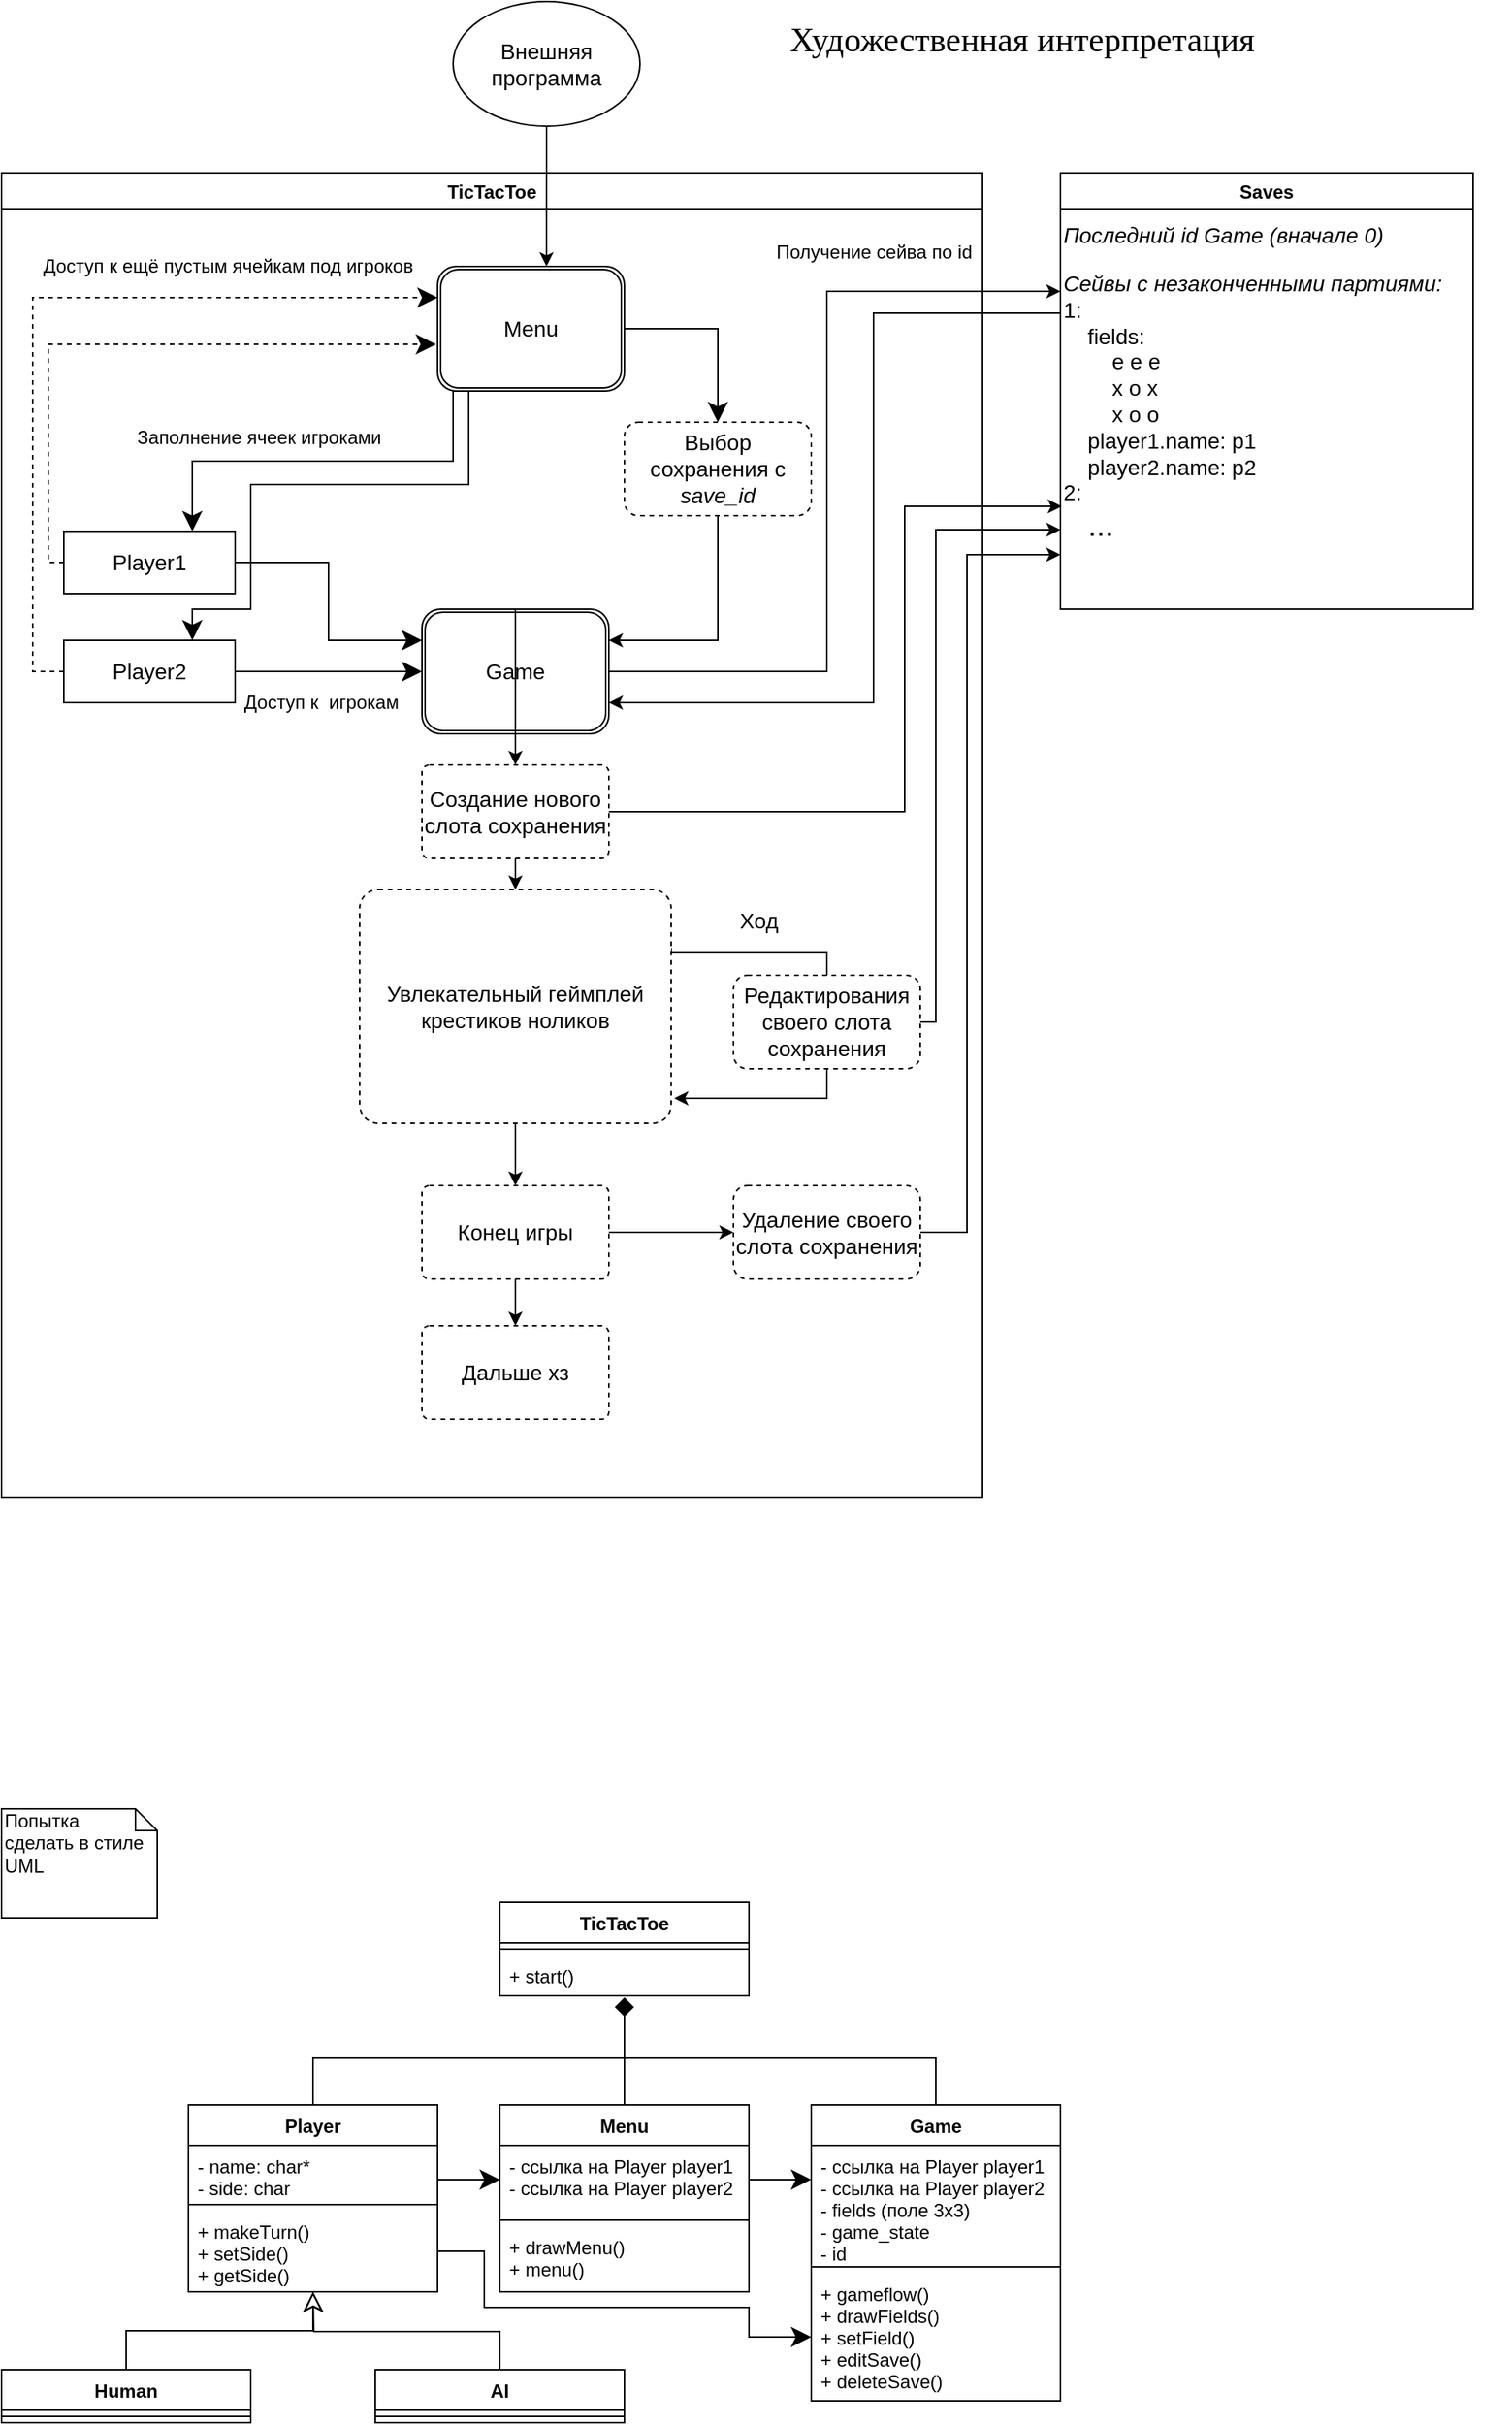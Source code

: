 <mxfile version="12.8.0" type="device"><diagram id="C5RBs43oDa-KdzZeNtuy" name="Page-1"><mxGraphModel dx="1422" dy="745" grid="1" gridSize="10" guides="1" tooltips="1" connect="1" arrows="1" fold="1" page="1" pageScale="1" pageWidth="827" pageHeight="1169" math="0" shadow="0"><root><mxCell id="WIyWlLk6GJQsqaUBKTNV-0"/><mxCell id="WIyWlLk6GJQsqaUBKTNV-1" parent="WIyWlLk6GJQsqaUBKTNV-0"/><mxCell id="sKGItAcs6cg9gFSxV_Cc-0" value="TicTacToe" style="swimlane;fontStyle=1;align=center;verticalAlign=top;childLayout=stackLayout;horizontal=1;startSize=26;horizontalStack=0;resizeParent=1;resizeParentMax=0;resizeLast=0;collapsible=1;marginBottom=0;" parent="WIyWlLk6GJQsqaUBKTNV-1" vertex="1"><mxGeometry x="360" y="1250" width="160" height="60" as="geometry"/></mxCell><mxCell id="sKGItAcs6cg9gFSxV_Cc-2" value="" style="line;strokeWidth=1;fillColor=none;align=left;verticalAlign=middle;spacingTop=-1;spacingLeft=3;spacingRight=3;rotatable=0;labelPosition=right;points=[];portConstraint=eastwest;" parent="sKGItAcs6cg9gFSxV_Cc-0" vertex="1"><mxGeometry y="26" width="160" height="8" as="geometry"/></mxCell><mxCell id="sKGItAcs6cg9gFSxV_Cc-3" value="+ start()" style="text;strokeColor=none;fillColor=none;align=left;verticalAlign=top;spacingLeft=4;spacingRight=4;overflow=hidden;rotatable=0;points=[[0,0.5],[1,0.5]];portConstraint=eastwest;" parent="sKGItAcs6cg9gFSxV_Cc-0" vertex="1"><mxGeometry y="34" width="160" height="26" as="geometry"/></mxCell><mxCell id="sKGItAcs6cg9gFSxV_Cc-32" style="edgeStyle=orthogonalEdgeStyle;rounded=0;orthogonalLoop=1;jettySize=auto;html=1;exitX=0.5;exitY=0;exitDx=0;exitDy=0;startArrow=none;startFill=0;endArrow=diamond;endFill=1;endSize=10;strokeWidth=1;entryX=0.5;entryY=1.038;entryDx=0;entryDy=0;entryPerimeter=0;" parent="WIyWlLk6GJQsqaUBKTNV-1" source="sKGItAcs6cg9gFSxV_Cc-4" target="sKGItAcs6cg9gFSxV_Cc-3" edge="1"><mxGeometry relative="1" as="geometry"><mxPoint x="390" y="1324" as="targetPoint"/><Array as="points"><mxPoint x="240" y="1350"/><mxPoint x="440" y="1350"/></Array></mxGeometry></mxCell><mxCell id="sKGItAcs6cg9gFSxV_Cc-4" value="Player" style="swimlane;fontStyle=1;align=center;verticalAlign=top;childLayout=stackLayout;horizontal=1;startSize=26;horizontalStack=0;resizeParent=1;resizeParentMax=0;resizeLast=0;collapsible=1;marginBottom=0;" parent="WIyWlLk6GJQsqaUBKTNV-1" vertex="1"><mxGeometry x="160" y="1380" width="160" height="120" as="geometry"/></mxCell><mxCell id="sKGItAcs6cg9gFSxV_Cc-5" value="- name: char*&#10;- side: char" style="text;strokeColor=none;fillColor=none;align=left;verticalAlign=top;spacingLeft=4;spacingRight=4;overflow=hidden;rotatable=0;points=[[0,0.5],[1,0.5]];portConstraint=eastwest;" parent="sKGItAcs6cg9gFSxV_Cc-4" vertex="1"><mxGeometry y="26" width="160" height="34" as="geometry"/></mxCell><mxCell id="sKGItAcs6cg9gFSxV_Cc-6" value="" style="line;strokeWidth=1;fillColor=none;align=left;verticalAlign=middle;spacingTop=-1;spacingLeft=3;spacingRight=3;rotatable=0;labelPosition=right;points=[];portConstraint=eastwest;" parent="sKGItAcs6cg9gFSxV_Cc-4" vertex="1"><mxGeometry y="60" width="160" height="8" as="geometry"/></mxCell><mxCell id="sKGItAcs6cg9gFSxV_Cc-7" value="+ makeTurn()&#10;+ setSide()&#10;+ getSide()" style="text;strokeColor=none;fillColor=none;align=left;verticalAlign=top;spacingLeft=4;spacingRight=4;overflow=hidden;rotatable=0;points=[[0,0.5],[1,0.5]];portConstraint=eastwest;" parent="sKGItAcs6cg9gFSxV_Cc-4" vertex="1"><mxGeometry y="68" width="160" height="52" as="geometry"/></mxCell><mxCell id="sKGItAcs6cg9gFSxV_Cc-30" style="edgeStyle=orthogonalEdgeStyle;rounded=0;orthogonalLoop=1;jettySize=auto;html=1;exitX=0.5;exitY=0;exitDx=0;exitDy=0;entryX=0.5;entryY=1;entryDx=0;entryDy=0;entryPerimeter=0;startArrow=none;startFill=0;endArrow=classic;endFill=0;strokeWidth=1;endSize=10;" parent="WIyWlLk6GJQsqaUBKTNV-1" source="sKGItAcs6cg9gFSxV_Cc-12" target="sKGItAcs6cg9gFSxV_Cc-7" edge="1"><mxGeometry relative="1" as="geometry"/></mxCell><mxCell id="sKGItAcs6cg9gFSxV_Cc-12" value="Human" style="swimlane;fontStyle=1;align=center;verticalAlign=top;childLayout=stackLayout;horizontal=1;startSize=26;horizontalStack=0;resizeParent=1;resizeParentMax=0;resizeLast=0;collapsible=1;marginBottom=0;" parent="WIyWlLk6GJQsqaUBKTNV-1" vertex="1"><mxGeometry x="40" y="1550" width="160" height="34" as="geometry"/></mxCell><mxCell id="sKGItAcs6cg9gFSxV_Cc-14" value="" style="line;strokeWidth=1;fillColor=none;align=left;verticalAlign=middle;spacingTop=-1;spacingLeft=3;spacingRight=3;rotatable=0;labelPosition=right;points=[];portConstraint=eastwest;" parent="sKGItAcs6cg9gFSxV_Cc-12" vertex="1"><mxGeometry y="26" width="160" height="8" as="geometry"/></mxCell><mxCell id="sKGItAcs6cg9gFSxV_Cc-31" style="edgeStyle=orthogonalEdgeStyle;rounded=0;orthogonalLoop=1;jettySize=auto;html=1;exitX=0.5;exitY=0;exitDx=0;exitDy=0;startArrow=none;startFill=0;endArrow=classic;endFill=0;endSize=10;strokeWidth=1;" parent="WIyWlLk6GJQsqaUBKTNV-1" source="sKGItAcs6cg9gFSxV_Cc-16" edge="1"><mxGeometry relative="1" as="geometry"><mxPoint x="240" y="1500" as="targetPoint"/></mxGeometry></mxCell><mxCell id="sKGItAcs6cg9gFSxV_Cc-16" value="AI" style="swimlane;fontStyle=1;align=center;verticalAlign=top;childLayout=stackLayout;horizontal=1;startSize=26;horizontalStack=0;resizeParent=1;resizeParentMax=0;resizeLast=0;collapsible=1;marginBottom=0;" parent="WIyWlLk6GJQsqaUBKTNV-1" vertex="1"><mxGeometry x="280" y="1550" width="160" height="34" as="geometry"/></mxCell><mxCell id="sKGItAcs6cg9gFSxV_Cc-18" value="" style="line;strokeWidth=1;fillColor=none;align=left;verticalAlign=middle;spacingTop=-1;spacingLeft=3;spacingRight=3;rotatable=0;labelPosition=right;points=[];portConstraint=eastwest;" parent="sKGItAcs6cg9gFSxV_Cc-16" vertex="1"><mxGeometry y="26" width="160" height="8" as="geometry"/></mxCell><mxCell id="sKGItAcs6cg9gFSxV_Cc-35" style="edgeStyle=orthogonalEdgeStyle;rounded=0;orthogonalLoop=1;jettySize=auto;html=1;exitX=0.5;exitY=0;exitDx=0;exitDy=0;startArrow=none;startFill=0;endArrow=none;endFill=0;endSize=10;strokeWidth=1;" parent="WIyWlLk6GJQsqaUBKTNV-1" source="sKGItAcs6cg9gFSxV_Cc-22" edge="1"><mxGeometry relative="1" as="geometry"><mxPoint x="440" y="1350" as="targetPoint"/></mxGeometry></mxCell><mxCell id="sKGItAcs6cg9gFSxV_Cc-22" value="Menu" style="swimlane;fontStyle=1;align=center;verticalAlign=top;childLayout=stackLayout;horizontal=1;startSize=26;horizontalStack=0;resizeParent=1;resizeParentMax=0;resizeLast=0;collapsible=1;marginBottom=0;" parent="WIyWlLk6GJQsqaUBKTNV-1" vertex="1"><mxGeometry x="360" y="1380" width="160" height="120" as="geometry"/></mxCell><mxCell id="sKGItAcs6cg9gFSxV_Cc-23" value="- ссылка на Player player1&#10;- ссылка на Player player2" style="text;strokeColor=none;fillColor=none;align=left;verticalAlign=top;spacingLeft=4;spacingRight=4;overflow=hidden;rotatable=0;points=[[0,0.5],[1,0.5]];portConstraint=eastwest;" parent="sKGItAcs6cg9gFSxV_Cc-22" vertex="1"><mxGeometry y="26" width="160" height="44" as="geometry"/></mxCell><mxCell id="sKGItAcs6cg9gFSxV_Cc-24" value="" style="line;strokeWidth=1;fillColor=none;align=left;verticalAlign=middle;spacingTop=-1;spacingLeft=3;spacingRight=3;rotatable=0;labelPosition=right;points=[];portConstraint=eastwest;" parent="sKGItAcs6cg9gFSxV_Cc-22" vertex="1"><mxGeometry y="70" width="160" height="8" as="geometry"/></mxCell><mxCell id="sKGItAcs6cg9gFSxV_Cc-25" value="+ drawMenu()&#10;+ menu()" style="text;strokeColor=none;fillColor=none;align=left;verticalAlign=top;spacingLeft=4;spacingRight=4;overflow=hidden;rotatable=0;points=[[0,0.5],[1,0.5]];portConstraint=eastwest;" parent="sKGItAcs6cg9gFSxV_Cc-22" vertex="1"><mxGeometry y="78" width="160" height="42" as="geometry"/></mxCell><mxCell id="sKGItAcs6cg9gFSxV_Cc-36" style="edgeStyle=orthogonalEdgeStyle;rounded=0;orthogonalLoop=1;jettySize=auto;html=1;exitX=0.5;exitY=0;exitDx=0;exitDy=0;startArrow=none;startFill=0;endArrow=none;endFill=0;endSize=10;strokeWidth=1;" parent="WIyWlLk6GJQsqaUBKTNV-1" source="sKGItAcs6cg9gFSxV_Cc-26" edge="1"><mxGeometry relative="1" as="geometry"><mxPoint x="440" y="1350" as="targetPoint"/><Array as="points"><mxPoint x="640" y="1350"/></Array></mxGeometry></mxCell><mxCell id="sKGItAcs6cg9gFSxV_Cc-26" value="Game" style="swimlane;fontStyle=1;align=center;verticalAlign=top;childLayout=stackLayout;horizontal=1;startSize=26;horizontalStack=0;resizeParent=1;resizeParentMax=0;resizeLast=0;collapsible=1;marginBottom=0;" parent="WIyWlLk6GJQsqaUBKTNV-1" vertex="1"><mxGeometry x="560" y="1380" width="160" height="190" as="geometry"/></mxCell><mxCell id="sKGItAcs6cg9gFSxV_Cc-27" value="- ссылка на Player player1&#10;- ссылка на Player player2&#10;- fields (поле 3x3)&#10;- game_state&#10;- id" style="text;strokeColor=none;fillColor=none;align=left;verticalAlign=top;spacingLeft=4;spacingRight=4;overflow=hidden;rotatable=0;points=[[0,0.5],[1,0.5]];portConstraint=eastwest;" parent="sKGItAcs6cg9gFSxV_Cc-26" vertex="1"><mxGeometry y="26" width="160" height="74" as="geometry"/></mxCell><mxCell id="sKGItAcs6cg9gFSxV_Cc-28" value="" style="line;strokeWidth=1;fillColor=none;align=left;verticalAlign=middle;spacingTop=-1;spacingLeft=3;spacingRight=3;rotatable=0;labelPosition=right;points=[];portConstraint=eastwest;" parent="sKGItAcs6cg9gFSxV_Cc-26" vertex="1"><mxGeometry y="100" width="160" height="8" as="geometry"/></mxCell><mxCell id="sKGItAcs6cg9gFSxV_Cc-29" value="+ gameflow()&#10;+ drawFields()&#10;+ setField()&#10;+ editSave()&#10;+ deleteSave()&#10;" style="text;strokeColor=none;fillColor=none;align=left;verticalAlign=top;spacingLeft=4;spacingRight=4;overflow=hidden;rotatable=0;points=[[0,0.5],[1,0.5]];portConstraint=eastwest;" parent="sKGItAcs6cg9gFSxV_Cc-26" vertex="1"><mxGeometry y="108" width="160" height="82" as="geometry"/></mxCell><mxCell id="sKGItAcs6cg9gFSxV_Cc-38" style="edgeStyle=orthogonalEdgeStyle;rounded=0;orthogonalLoop=1;jettySize=auto;html=1;exitX=1;exitY=0.5;exitDx=0;exitDy=0;entryX=0;entryY=0.5;entryDx=0;entryDy=0;startArrow=none;startFill=0;endArrow=classic;endFill=1;endSize=10;strokeWidth=1;" parent="WIyWlLk6GJQsqaUBKTNV-1" source="sKGItAcs6cg9gFSxV_Cc-5" target="sKGItAcs6cg9gFSxV_Cc-23" edge="1"><mxGeometry relative="1" as="geometry"><Array as="points"><mxPoint x="320" y="1428"/></Array></mxGeometry></mxCell><mxCell id="sKGItAcs6cg9gFSxV_Cc-39" style="edgeStyle=orthogonalEdgeStyle;rounded=0;orthogonalLoop=1;jettySize=auto;html=1;exitX=1;exitY=0.5;exitDx=0;exitDy=0;entryX=0;entryY=0.297;entryDx=0;entryDy=0;entryPerimeter=0;startArrow=none;startFill=0;endArrow=classic;endFill=1;endSize=10;strokeWidth=1;" parent="WIyWlLk6GJQsqaUBKTNV-1" source="sKGItAcs6cg9gFSxV_Cc-23" target="sKGItAcs6cg9gFSxV_Cc-27" edge="1"><mxGeometry relative="1" as="geometry"/></mxCell><mxCell id="sKGItAcs6cg9gFSxV_Cc-40" style="edgeStyle=orthogonalEdgeStyle;rounded=0;orthogonalLoop=1;jettySize=auto;html=1;exitX=1;exitY=0.5;exitDx=0;exitDy=0;entryX=0;entryY=0.5;entryDx=0;entryDy=0;startArrow=none;startFill=0;endArrow=classic;endFill=1;endSize=10;strokeWidth=1;" parent="WIyWlLk6GJQsqaUBKTNV-1" source="sKGItAcs6cg9gFSxV_Cc-7" target="sKGItAcs6cg9gFSxV_Cc-29" edge="1"><mxGeometry relative="1" as="geometry"><Array as="points"><mxPoint x="350" y="1474"/><mxPoint x="350" y="1510"/><mxPoint x="520" y="1510"/><mxPoint x="520" y="1529"/></Array></mxGeometry></mxCell><mxCell id="sKGItAcs6cg9gFSxV_Cc-47" value="Попытка &lt;br&gt;сделать в стиле&lt;br&gt;UML" style="shape=note;whiteSpace=wrap;html=1;size=14;verticalAlign=top;align=left;spacingTop=-6;" parent="WIyWlLk6GJQsqaUBKTNV-1" vertex="1"><mxGeometry x="40" y="1190" width="100" height="70" as="geometry"/></mxCell><mxCell id="sKGItAcs6cg9gFSxV_Cc-48" value="TicTacToe" style="swimlane;swimlaneLine=1;" parent="WIyWlLk6GJQsqaUBKTNV-1" vertex="1"><mxGeometry x="40" y="140" width="630" height="850" as="geometry"/></mxCell><mxCell id="sKGItAcs6cg9gFSxV_Cc-66" style="edgeStyle=orthogonalEdgeStyle;rounded=0;orthogonalLoop=1;jettySize=auto;html=1;exitX=0;exitY=0.5;exitDx=0;exitDy=0;entryX=-0.008;entryY=0.625;entryDx=0;entryDy=0;entryPerimeter=0;dashed=1;startArrow=none;startFill=0;endArrow=classic;endFill=1;endSize=10;strokeWidth=1;fontSize=14;" parent="sKGItAcs6cg9gFSxV_Cc-48" source="sKGItAcs6cg9gFSxV_Cc-49" target="sKGItAcs6cg9gFSxV_Cc-52" edge="1"><mxGeometry relative="1" as="geometry"><Array as="points"><mxPoint x="30" y="250"/><mxPoint x="30" y="110"/></Array></mxGeometry></mxCell><mxCell id="sKGItAcs6cg9gFSxV_Cc-75" style="edgeStyle=orthogonalEdgeStyle;rounded=0;orthogonalLoop=1;jettySize=auto;html=1;exitX=1;exitY=0.5;exitDx=0;exitDy=0;entryX=0;entryY=0.25;entryDx=0;entryDy=0;startArrow=none;startFill=0;endArrow=classic;endFill=1;endSize=10;strokeWidth=1;fontSize=14;" parent="sKGItAcs6cg9gFSxV_Cc-48" source="sKGItAcs6cg9gFSxV_Cc-49" target="sKGItAcs6cg9gFSxV_Cc-62" edge="1"><mxGeometry relative="1" as="geometry"/></mxCell><mxCell id="sKGItAcs6cg9gFSxV_Cc-49" value="&lt;font style=&quot;font-size: 14px&quot;&gt;Player1&lt;/font&gt;" style="rounded=0;whiteSpace=wrap;html=1;" parent="sKGItAcs6cg9gFSxV_Cc-48" vertex="1"><mxGeometry x="40" y="230" width="110" height="40" as="geometry"/></mxCell><mxCell id="sKGItAcs6cg9gFSxV_Cc-67" style="edgeStyle=orthogonalEdgeStyle;rounded=0;orthogonalLoop=1;jettySize=auto;html=1;exitX=0;exitY=0.5;exitDx=0;exitDy=0;entryX=0;entryY=0.25;entryDx=0;entryDy=0;dashed=1;startArrow=none;startFill=0;endArrow=classic;endFill=1;endSize=10;strokeWidth=1;fontSize=14;" parent="sKGItAcs6cg9gFSxV_Cc-48" source="sKGItAcs6cg9gFSxV_Cc-50" target="sKGItAcs6cg9gFSxV_Cc-52" edge="1"><mxGeometry relative="1" as="geometry"/></mxCell><mxCell id="sKGItAcs6cg9gFSxV_Cc-76" style="edgeStyle=orthogonalEdgeStyle;rounded=0;orthogonalLoop=1;jettySize=auto;html=1;exitX=1;exitY=0.5;exitDx=0;exitDy=0;entryX=0;entryY=0.5;entryDx=0;entryDy=0;startArrow=none;startFill=0;endArrow=classic;endFill=1;endSize=10;strokeWidth=1;fontSize=14;" parent="sKGItAcs6cg9gFSxV_Cc-48" source="sKGItAcs6cg9gFSxV_Cc-50" target="sKGItAcs6cg9gFSxV_Cc-62" edge="1"><mxGeometry relative="1" as="geometry"/></mxCell><mxCell id="sKGItAcs6cg9gFSxV_Cc-50" value="&lt;font style=&quot;font-size: 14px&quot;&gt;Player2&lt;/font&gt;" style="rounded=0;whiteSpace=wrap;html=1;" parent="sKGItAcs6cg9gFSxV_Cc-48" vertex="1"><mxGeometry x="40" y="300" width="110" height="40" as="geometry"/></mxCell><mxCell id="sKGItAcs6cg9gFSxV_Cc-68" style="edgeStyle=orthogonalEdgeStyle;rounded=0;orthogonalLoop=1;jettySize=auto;html=1;exitX=0.25;exitY=1;exitDx=0;exitDy=0;entryX=0.75;entryY=0;entryDx=0;entryDy=0;startArrow=none;startFill=0;endArrow=classic;endFill=1;endSize=10;strokeWidth=1;fontSize=14;" parent="sKGItAcs6cg9gFSxV_Cc-48" source="sKGItAcs6cg9gFSxV_Cc-52" target="sKGItAcs6cg9gFSxV_Cc-49" edge="1"><mxGeometry relative="1" as="geometry"><Array as="points"><mxPoint x="290" y="140"/><mxPoint x="290" y="185"/><mxPoint x="123" y="185"/></Array></mxGeometry></mxCell><mxCell id="sKGItAcs6cg9gFSxV_Cc-70" style="edgeStyle=orthogonalEdgeStyle;rounded=0;orthogonalLoop=1;jettySize=auto;html=1;exitX=0.25;exitY=1;exitDx=0;exitDy=0;entryX=0.75;entryY=0;entryDx=0;entryDy=0;startArrow=none;startFill=0;endArrow=classic;endFill=1;endSize=10;strokeWidth=1;fontSize=14;" parent="sKGItAcs6cg9gFSxV_Cc-48" source="sKGItAcs6cg9gFSxV_Cc-52" target="sKGItAcs6cg9gFSxV_Cc-50" edge="1"><mxGeometry relative="1" as="geometry"><Array as="points"><mxPoint x="300" y="140"/><mxPoint x="300" y="200"/><mxPoint x="160" y="200"/><mxPoint x="160" y="280"/><mxPoint x="123" y="280"/></Array></mxGeometry></mxCell><mxCell id="sKGItAcs6cg9gFSxV_Cc-78" style="edgeStyle=orthogonalEdgeStyle;rounded=0;orthogonalLoop=1;jettySize=auto;html=1;exitX=1;exitY=0.5;exitDx=0;exitDy=0;entryX=0.5;entryY=0;entryDx=0;entryDy=0;startArrow=none;startFill=0;endArrow=classic;endFill=1;endSize=10;strokeWidth=1;fontSize=14;" parent="sKGItAcs6cg9gFSxV_Cc-48" source="sKGItAcs6cg9gFSxV_Cc-52" target="sKGItAcs6cg9gFSxV_Cc-64" edge="1"><mxGeometry relative="1" as="geometry"/></mxCell><mxCell id="sKGItAcs6cg9gFSxV_Cc-52" value="&lt;font style=&quot;font-size: 14px&quot;&gt;Menu&lt;/font&gt;" style="shape=ext;double=1;rounded=1;whiteSpace=wrap;html=1;" parent="sKGItAcs6cg9gFSxV_Cc-48" vertex="1"><mxGeometry x="280" y="60" width="120" height="80" as="geometry"/></mxCell><mxCell id="sKGItAcs6cg9gFSxV_Cc-55" value="Доступ к ещё пустым ячейкам под игроков" style="text;html=1;align=center;verticalAlign=middle;resizable=0;points=[];autosize=1;" parent="sKGItAcs6cg9gFSxV_Cc-48" vertex="1"><mxGeometry x="20" y="50" width="250" height="20" as="geometry"/></mxCell><mxCell id="sKGItAcs6cg9gFSxV_Cc-88" style="edgeStyle=orthogonalEdgeStyle;rounded=0;orthogonalLoop=1;jettySize=auto;html=1;exitX=0.5;exitY=1;exitDx=0;exitDy=0;entryX=0.5;entryY=0;entryDx=0;entryDy=0;startArrow=none;startFill=0;endArrow=classic;endFill=1;strokeWidth=1;fontSize=14;" parent="sKGItAcs6cg9gFSxV_Cc-48" source="sKGItAcs6cg9gFSxV_Cc-62" target="sKGItAcs6cg9gFSxV_Cc-87" edge="1"><mxGeometry relative="1" as="geometry"/></mxCell><mxCell id="sKGItAcs6cg9gFSxV_Cc-62" value="Game" style="shape=ext;double=1;rounded=1;whiteSpace=wrap;html=1;fontSize=14;" parent="sKGItAcs6cg9gFSxV_Cc-48" vertex="1"><mxGeometry x="270" y="280" width="120" height="80" as="geometry"/></mxCell><mxCell id="sKGItAcs6cg9gFSxV_Cc-81" style="edgeStyle=orthogonalEdgeStyle;rounded=0;orthogonalLoop=1;jettySize=auto;html=1;exitX=0.5;exitY=1;exitDx=0;exitDy=0;entryX=1;entryY=0.25;entryDx=0;entryDy=0;startArrow=none;startFill=0;endArrow=classic;endFill=1;strokeWidth=1;fontSize=14;" parent="sKGItAcs6cg9gFSxV_Cc-48" source="sKGItAcs6cg9gFSxV_Cc-64" target="sKGItAcs6cg9gFSxV_Cc-62" edge="1"><mxGeometry relative="1" as="geometry"/></mxCell><mxCell id="sKGItAcs6cg9gFSxV_Cc-64" value="Выбор сохранения с &lt;i&gt;save_id&lt;/i&gt;" style="rounded=1;whiteSpace=wrap;html=1;fontSize=14;dashed=1;" parent="sKGItAcs6cg9gFSxV_Cc-48" vertex="1"><mxGeometry x="400" y="160" width="120" height="60" as="geometry"/></mxCell><mxCell id="sKGItAcs6cg9gFSxV_Cc-71" value="Заполнение ячеек игроками" style="text;html=1;align=center;verticalAlign=middle;resizable=0;points=[];autosize=1;" parent="sKGItAcs6cg9gFSxV_Cc-48" vertex="1"><mxGeometry x="80" y="160" width="170" height="20" as="geometry"/></mxCell><mxCell id="sKGItAcs6cg9gFSxV_Cc-77" value="Доступ к&amp;nbsp; игрокам" style="text;html=1;align=center;verticalAlign=middle;resizable=0;points=[];autosize=1;" parent="sKGItAcs6cg9gFSxV_Cc-48" vertex="1"><mxGeometry x="150" y="330" width="110" height="20" as="geometry"/></mxCell><mxCell id="sKGItAcs6cg9gFSxV_Cc-82" value="" style="endArrow=none;html=1;strokeWidth=1;fontSize=14;entryX=0.5;entryY=0;entryDx=0;entryDy=0;exitX=0.5;exitY=1;exitDx=0;exitDy=0;" parent="sKGItAcs6cg9gFSxV_Cc-48" source="sKGItAcs6cg9gFSxV_Cc-62" target="sKGItAcs6cg9gFSxV_Cc-62" edge="1"><mxGeometry width="50" height="50" relative="1" as="geometry"><mxPoint x="350" y="370" as="sourcePoint"/><mxPoint x="400" y="320" as="targetPoint"/></mxGeometry></mxCell><mxCell id="sKGItAcs6cg9gFSxV_Cc-85" value="&lt;font style=&quot;font-size: 12px&quot;&gt;Получение сейва по id&lt;/font&gt;" style="text;html=1;align=center;verticalAlign=middle;resizable=0;points=[];autosize=1;fontSize=14;" parent="sKGItAcs6cg9gFSxV_Cc-48" vertex="1"><mxGeometry x="490" y="40" width="140" height="20" as="geometry"/></mxCell><mxCell id="sKGItAcs6cg9gFSxV_Cc-92" style="edgeStyle=orthogonalEdgeStyle;rounded=0;orthogonalLoop=1;jettySize=auto;html=1;exitX=1;exitY=0.25;exitDx=0;exitDy=0;entryX=0.5;entryY=0;entryDx=0;entryDy=0;startArrow=none;startFill=0;endArrow=none;endFill=0;strokeWidth=1;fontSize=14;" parent="sKGItAcs6cg9gFSxV_Cc-48" source="sKGItAcs6cg9gFSxV_Cc-86" target="sKGItAcs6cg9gFSxV_Cc-90" edge="1"><mxGeometry relative="1" as="geometry"><Array as="points"><mxPoint x="430" y="500"/><mxPoint x="530" y="500"/></Array></mxGeometry></mxCell><mxCell id="sKGItAcs6cg9gFSxV_Cc-108" style="edgeStyle=orthogonalEdgeStyle;rounded=0;orthogonalLoop=1;jettySize=auto;html=1;exitX=0.5;exitY=1;exitDx=0;exitDy=0;entryX=0.5;entryY=0;entryDx=0;entryDy=0;startArrow=none;startFill=0;endArrow=classic;endFill=1;strokeWidth=1;fontSize=14;" parent="sKGItAcs6cg9gFSxV_Cc-48" source="sKGItAcs6cg9gFSxV_Cc-86" target="sKGItAcs6cg9gFSxV_Cc-98" edge="1"><mxGeometry relative="1" as="geometry"/></mxCell><mxCell id="sKGItAcs6cg9gFSxV_Cc-86" value="Увлекательный геймплей крестиков ноликов" style="rounded=1;whiteSpace=wrap;html=1;dashed=1;fontSize=14;arcSize=8;" parent="sKGItAcs6cg9gFSxV_Cc-48" vertex="1"><mxGeometry x="230" y="460" width="200" height="150" as="geometry"/></mxCell><mxCell id="sKGItAcs6cg9gFSxV_Cc-96" style="edgeStyle=orthogonalEdgeStyle;rounded=0;orthogonalLoop=1;jettySize=auto;html=1;exitX=0.5;exitY=1;exitDx=0;exitDy=0;entryX=0.5;entryY=0;entryDx=0;entryDy=0;startArrow=none;startFill=0;endArrow=classic;endFill=1;strokeWidth=1;fontSize=14;" parent="sKGItAcs6cg9gFSxV_Cc-48" source="sKGItAcs6cg9gFSxV_Cc-87" target="sKGItAcs6cg9gFSxV_Cc-86" edge="1"><mxGeometry relative="1" as="geometry"/></mxCell><mxCell id="sKGItAcs6cg9gFSxV_Cc-87" value="Создание нового слота сохранения" style="rounded=1;whiteSpace=wrap;html=1;dashed=1;fontSize=14;arcSize=8;" parent="sKGItAcs6cg9gFSxV_Cc-48" vertex="1"><mxGeometry x="270" y="380" width="120" height="60" as="geometry"/></mxCell><mxCell id="sKGItAcs6cg9gFSxV_Cc-93" style="edgeStyle=orthogonalEdgeStyle;rounded=0;orthogonalLoop=1;jettySize=auto;html=1;exitX=0.5;exitY=1;exitDx=0;exitDy=0;entryX=1.01;entryY=0.893;entryDx=0;entryDy=0;entryPerimeter=0;startArrow=none;startFill=0;endArrow=classic;endFill=1;strokeWidth=1;fontSize=14;" parent="sKGItAcs6cg9gFSxV_Cc-48" source="sKGItAcs6cg9gFSxV_Cc-90" target="sKGItAcs6cg9gFSxV_Cc-86" edge="1"><mxGeometry relative="1" as="geometry"><Array as="points"><mxPoint x="530" y="594"/></Array></mxGeometry></mxCell><mxCell id="sKGItAcs6cg9gFSxV_Cc-90" value="Редактирования своего слота сохранения" style="rounded=1;whiteSpace=wrap;html=1;dashed=1;fontSize=14;" parent="sKGItAcs6cg9gFSxV_Cc-48" vertex="1"><mxGeometry x="470" y="515" width="120" height="60" as="geometry"/></mxCell><mxCell id="sKGItAcs6cg9gFSxV_Cc-100" style="edgeStyle=orthogonalEdgeStyle;rounded=0;orthogonalLoop=1;jettySize=auto;html=1;exitX=1;exitY=0.5;exitDx=0;exitDy=0;entryX=0;entryY=0.5;entryDx=0;entryDy=0;startArrow=none;startFill=0;endArrow=classic;endFill=1;strokeWidth=1;fontSize=14;" parent="sKGItAcs6cg9gFSxV_Cc-48" source="sKGItAcs6cg9gFSxV_Cc-98" target="sKGItAcs6cg9gFSxV_Cc-99" edge="1"><mxGeometry relative="1" as="geometry"/></mxCell><mxCell id="sKGItAcs6cg9gFSxV_Cc-110" style="edgeStyle=orthogonalEdgeStyle;rounded=0;orthogonalLoop=1;jettySize=auto;html=1;exitX=0.5;exitY=1;exitDx=0;exitDy=0;entryX=0.5;entryY=0;entryDx=0;entryDy=0;startArrow=none;startFill=0;endArrow=classic;endFill=1;strokeWidth=1;fontSize=14;" parent="sKGItAcs6cg9gFSxV_Cc-48" source="sKGItAcs6cg9gFSxV_Cc-98" target="sKGItAcs6cg9gFSxV_Cc-109" edge="1"><mxGeometry relative="1" as="geometry"/></mxCell><mxCell id="sKGItAcs6cg9gFSxV_Cc-98" value="Конец игры" style="rounded=1;whiteSpace=wrap;html=1;dashed=1;fontSize=14;arcSize=8;" parent="sKGItAcs6cg9gFSxV_Cc-48" vertex="1"><mxGeometry x="270" y="650" width="120" height="60" as="geometry"/></mxCell><mxCell id="sKGItAcs6cg9gFSxV_Cc-99" value="Удаление своего слота сохранения" style="rounded=1;whiteSpace=wrap;html=1;dashed=1;fontSize=14;" parent="sKGItAcs6cg9gFSxV_Cc-48" vertex="1"><mxGeometry x="470" y="650" width="120" height="60" as="geometry"/></mxCell><mxCell id="sKGItAcs6cg9gFSxV_Cc-109" value="Дальше хз" style="rounded=1;whiteSpace=wrap;html=1;dashed=1;fontSize=14;arcSize=8;" parent="sKGItAcs6cg9gFSxV_Cc-48" vertex="1"><mxGeometry x="270" y="740" width="120" height="60" as="geometry"/></mxCell><mxCell id="sKGItAcs6cg9gFSxV_Cc-56" value="Saves" style="swimlane;" parent="WIyWlLk6GJQsqaUBKTNV-1" vertex="1"><mxGeometry x="720" y="140" width="265" height="280" as="geometry"><mxRectangle x="720" y="40" width="70" height="23" as="alternateBounds"/></mxGeometry></mxCell><mxCell id="sKGItAcs6cg9gFSxV_Cc-59" value="&lt;i&gt;Последний id Game (вначале 0)&lt;/i&gt;" style="text;html=1;align=left;verticalAlign=middle;resizable=0;points=[];autosize=1;fontSize=14;" parent="sKGItAcs6cg9gFSxV_Cc-56" vertex="1"><mxGeometry y="30" width="220" height="20" as="geometry"/></mxCell><mxCell id="sKGItAcs6cg9gFSxV_Cc-61" value="&lt;i&gt;Сейвы с незаконченными партиями:&lt;/i&gt;&lt;br style=&quot;font-size: 14px&quot;&gt;1:&lt;br style=&quot;font-size: 14px&quot;&gt;&amp;nbsp; &amp;nbsp; fields:&amp;nbsp;&amp;nbsp;&lt;br style=&quot;font-size: 14px&quot;&gt;&amp;nbsp; &amp;nbsp; &amp;nbsp; &amp;nbsp; e e e&lt;br style=&quot;font-size: 14px&quot;&gt;&amp;nbsp; &amp;nbsp; &amp;nbsp; &amp;nbsp; x o x&lt;br style=&quot;font-size: 14px&quot;&gt;&amp;nbsp; &amp;nbsp; &amp;nbsp; &amp;nbsp; x o o&lt;br style=&quot;font-size: 14px&quot;&gt;&amp;nbsp; &amp;nbsp; player1.name: p1&lt;br style=&quot;font-size: 14px&quot;&gt;&amp;nbsp; &amp;nbsp; player2.name: p2&lt;br style=&quot;font-size: 14px&quot;&gt;2:&lt;br style=&quot;font-size: 14px&quot;&gt;&amp;nbsp; &amp;nbsp; &lt;font style=&quot;font-size: 20px&quot;&gt;...&lt;/font&gt;" style="text;html=1;align=left;verticalAlign=middle;resizable=0;points=[];autosize=1;fontSize=14;aspect=fixed;" parent="sKGItAcs6cg9gFSxV_Cc-56" vertex="1"><mxGeometry y="50" width="288.89" height="200" as="geometry"/></mxCell><mxCell id="sKGItAcs6cg9gFSxV_Cc-84" style="edgeStyle=orthogonalEdgeStyle;rounded=0;orthogonalLoop=1;jettySize=auto;html=1;entryX=1;entryY=0.75;entryDx=0;entryDy=0;startArrow=none;startFill=0;endArrow=classic;endFill=1;strokeWidth=1;fontSize=14;" parent="WIyWlLk6GJQsqaUBKTNV-1" source="sKGItAcs6cg9gFSxV_Cc-61" target="sKGItAcs6cg9gFSxV_Cc-62" edge="1"><mxGeometry relative="1" as="geometry"><Array as="points"><mxPoint x="600" y="230"/><mxPoint x="600" y="480"/></Array></mxGeometry></mxCell><mxCell id="sKGItAcs6cg9gFSxV_Cc-95" value="Ход" style="text;html=1;align=center;verticalAlign=middle;resizable=0;points=[];autosize=1;fontSize=14;" parent="WIyWlLk6GJQsqaUBKTNV-1" vertex="1"><mxGeometry x="506" y="610" width="40" height="20" as="geometry"/></mxCell><mxCell id="sKGItAcs6cg9gFSxV_Cc-104" style="edgeStyle=orthogonalEdgeStyle;rounded=0;orthogonalLoop=1;jettySize=auto;html=1;exitX=1;exitY=0.5;exitDx=0;exitDy=0;entryX=0.003;entryY=0.82;entryDx=0;entryDy=0;entryPerimeter=0;startArrow=none;startFill=0;endArrow=classic;endFill=1;strokeWidth=1;fontSize=14;" parent="WIyWlLk6GJQsqaUBKTNV-1" source="sKGItAcs6cg9gFSxV_Cc-87" target="sKGItAcs6cg9gFSxV_Cc-61" edge="1"><mxGeometry relative="1" as="geometry"><Array as="points"><mxPoint x="620" y="550"/><mxPoint x="620" y="354"/></Array></mxGeometry></mxCell><mxCell id="sKGItAcs6cg9gFSxV_Cc-105" style="edgeStyle=orthogonalEdgeStyle;rounded=0;orthogonalLoop=1;jettySize=auto;html=1;exitX=1;exitY=0.5;exitDx=0;exitDy=0;startArrow=none;startFill=0;endArrow=classic;endFill=1;strokeWidth=1;fontSize=14;" parent="WIyWlLk6GJQsqaUBKTNV-1" source="sKGItAcs6cg9gFSxV_Cc-90" target="sKGItAcs6cg9gFSxV_Cc-61" edge="1"><mxGeometry relative="1" as="geometry"><Array as="points"><mxPoint x="640" y="685"/><mxPoint x="640" y="369"/></Array></mxGeometry></mxCell><mxCell id="sKGItAcs6cg9gFSxV_Cc-106" style="edgeStyle=orthogonalEdgeStyle;rounded=0;orthogonalLoop=1;jettySize=auto;html=1;exitX=1;exitY=0.5;exitDx=0;exitDy=0;startArrow=none;startFill=0;endArrow=classic;endFill=1;strokeWidth=1;fontSize=14;" parent="WIyWlLk6GJQsqaUBKTNV-1" source="sKGItAcs6cg9gFSxV_Cc-99" target="sKGItAcs6cg9gFSxV_Cc-61" edge="1"><mxGeometry relative="1" as="geometry"><Array as="points"><mxPoint x="660" y="820"/><mxPoint x="660" y="385"/></Array></mxGeometry></mxCell><mxCell id="sKGItAcs6cg9gFSxV_Cc-107" style="edgeStyle=orthogonalEdgeStyle;rounded=0;orthogonalLoop=1;jettySize=auto;html=1;exitX=1;exitY=0.5;exitDx=0;exitDy=0;startArrow=none;startFill=0;endArrow=classic;endFill=1;strokeWidth=1;fontSize=14;" parent="WIyWlLk6GJQsqaUBKTNV-1" source="sKGItAcs6cg9gFSxV_Cc-62" target="sKGItAcs6cg9gFSxV_Cc-61" edge="1"><mxGeometry relative="1" as="geometry"><mxPoint x="717" y="216" as="targetPoint"/><Array as="points"><mxPoint x="570" y="460"/><mxPoint x="570" y="216"/></Array></mxGeometry></mxCell><mxCell id="kVu_Tn2AEXTTwvpC2Hko-2" style="edgeStyle=orthogonalEdgeStyle;rounded=0;orthogonalLoop=1;jettySize=auto;html=1;exitX=0.5;exitY=1;exitDx=0;exitDy=0;entryX=0.583;entryY=0;entryDx=0;entryDy=0;entryPerimeter=0;startArrow=none;startFill=0;endArrow=classic;endFill=1;strokeWidth=1;fontSize=14;" edge="1" parent="WIyWlLk6GJQsqaUBKTNV-1" source="kVu_Tn2AEXTTwvpC2Hko-1" target="sKGItAcs6cg9gFSxV_Cc-52"><mxGeometry relative="1" as="geometry"/></mxCell><mxCell id="kVu_Tn2AEXTTwvpC2Hko-1" value="Внешняя программа" style="ellipse;whiteSpace=wrap;html=1;fontSize=14;" vertex="1" parent="WIyWlLk6GJQsqaUBKTNV-1"><mxGeometry x="330" y="30" width="120" height="80" as="geometry"/></mxCell><mxCell id="kVu_Tn2AEXTTwvpC2Hko-3" value="&lt;font style=&quot;font-size: 22px&quot; face=&quot;Comic Sans MS&quot;&gt;Художественная интерпретация&lt;/font&gt;" style="text;html=1;align=center;verticalAlign=middle;resizable=0;points=[];autosize=1;fontSize=14;" vertex="1" parent="WIyWlLk6GJQsqaUBKTNV-1"><mxGeometry x="520" y="40" width="350" height="30" as="geometry"/></mxCell></root></mxGraphModel></diagram></mxfile>